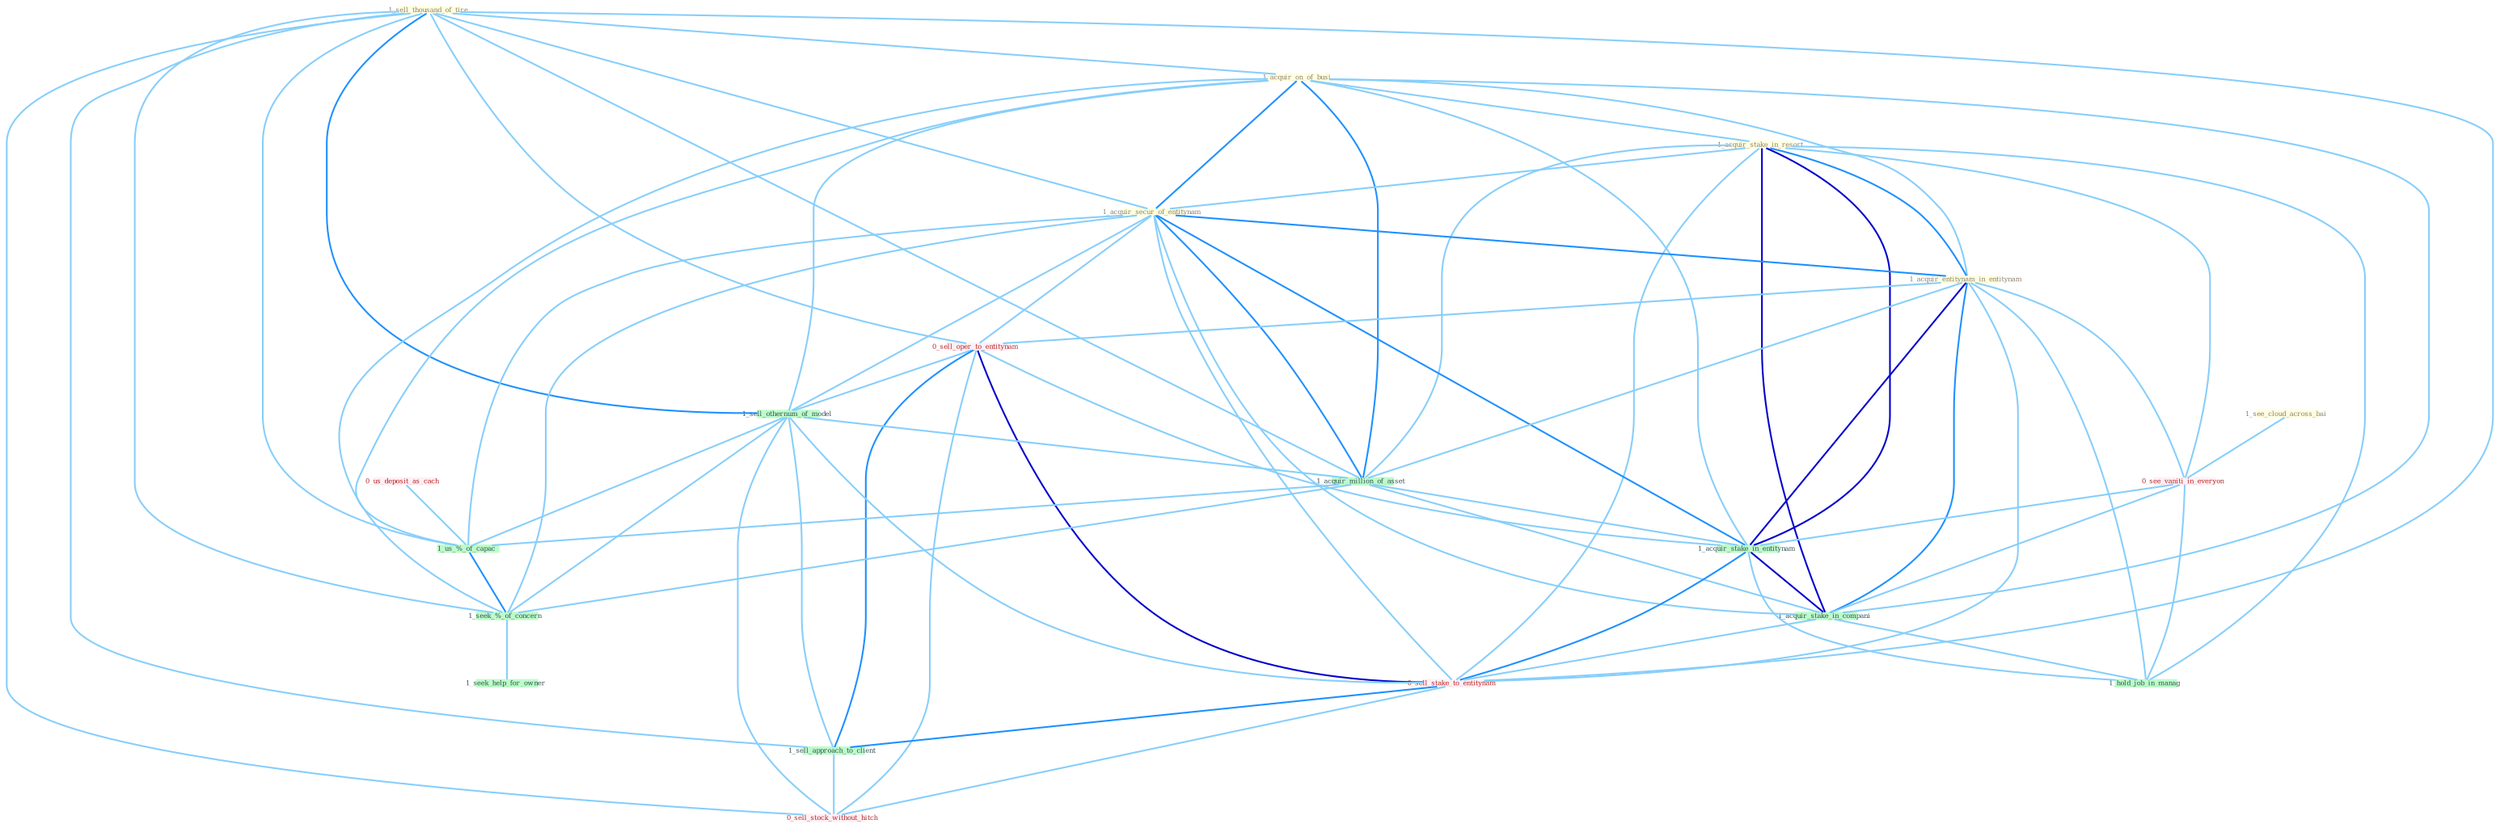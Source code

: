 Graph G{ 
    node
    [shape=polygon,style=filled,width=.5,height=.06,color="#BDFCC9",fixedsize=true,fontsize=4,
    fontcolor="#2f4f4f"];
    {node
    [color="#ffffe0", fontcolor="#8b7d6b"] "1_see_cloud_across_bai " "1_sell_thousand_of_tire " "1_acquir_on_of_busi " "1_acquir_stake_in_resort " "1_acquir_secur_of_entitynam " "1_acquir_entitynam_in_entitynam "}
{node [color="#fff0f5", fontcolor="#b22222"] "0_sell_oper_to_entitynam " "0_see_vaniti_in_everyon " "0_us_deposit_as_cach " "0_sell_stake_to_entitynam " "0_sell_stock_without_hitch "}
edge [color="#B0E2FF"];

	"1_see_cloud_across_bai " -- "0_see_vaniti_in_everyon " [w="1", color="#87cefa" ];
	"1_sell_thousand_of_tire " -- "1_acquir_on_of_busi " [w="1", color="#87cefa" ];
	"1_sell_thousand_of_tire " -- "1_acquir_secur_of_entitynam " [w="1", color="#87cefa" ];
	"1_sell_thousand_of_tire " -- "0_sell_oper_to_entitynam " [w="1", color="#87cefa" ];
	"1_sell_thousand_of_tire " -- "1_sell_othernum_of_model " [w="2", color="#1e90ff" , len=0.8];
	"1_sell_thousand_of_tire " -- "1_acquir_million_of_asset " [w="1", color="#87cefa" ];
	"1_sell_thousand_of_tire " -- "0_sell_stake_to_entitynam " [w="1", color="#87cefa" ];
	"1_sell_thousand_of_tire " -- "1_us_%_of_capac " [w="1", color="#87cefa" ];
	"1_sell_thousand_of_tire " -- "1_sell_approach_to_client " [w="1", color="#87cefa" ];
	"1_sell_thousand_of_tire " -- "0_sell_stock_without_hitch " [w="1", color="#87cefa" ];
	"1_sell_thousand_of_tire " -- "1_seek_%_of_concern " [w="1", color="#87cefa" ];
	"1_acquir_on_of_busi " -- "1_acquir_stake_in_resort " [w="1", color="#87cefa" ];
	"1_acquir_on_of_busi " -- "1_acquir_secur_of_entitynam " [w="2", color="#1e90ff" , len=0.8];
	"1_acquir_on_of_busi " -- "1_acquir_entitynam_in_entitynam " [w="1", color="#87cefa" ];
	"1_acquir_on_of_busi " -- "1_sell_othernum_of_model " [w="1", color="#87cefa" ];
	"1_acquir_on_of_busi " -- "1_acquir_million_of_asset " [w="2", color="#1e90ff" , len=0.8];
	"1_acquir_on_of_busi " -- "1_acquir_stake_in_entitynam " [w="1", color="#87cefa" ];
	"1_acquir_on_of_busi " -- "1_acquir_stake_in_compani " [w="1", color="#87cefa" ];
	"1_acquir_on_of_busi " -- "1_us_%_of_capac " [w="1", color="#87cefa" ];
	"1_acquir_on_of_busi " -- "1_seek_%_of_concern " [w="1", color="#87cefa" ];
	"1_acquir_stake_in_resort " -- "1_acquir_secur_of_entitynam " [w="1", color="#87cefa" ];
	"1_acquir_stake_in_resort " -- "1_acquir_entitynam_in_entitynam " [w="2", color="#1e90ff" , len=0.8];
	"1_acquir_stake_in_resort " -- "0_see_vaniti_in_everyon " [w="1", color="#87cefa" ];
	"1_acquir_stake_in_resort " -- "1_acquir_million_of_asset " [w="1", color="#87cefa" ];
	"1_acquir_stake_in_resort " -- "1_acquir_stake_in_entitynam " [w="3", color="#0000cd" , len=0.6];
	"1_acquir_stake_in_resort " -- "1_acquir_stake_in_compani " [w="3", color="#0000cd" , len=0.6];
	"1_acquir_stake_in_resort " -- "0_sell_stake_to_entitynam " [w="1", color="#87cefa" ];
	"1_acquir_stake_in_resort " -- "1_hold_job_in_manag " [w="1", color="#87cefa" ];
	"1_acquir_secur_of_entitynam " -- "1_acquir_entitynam_in_entitynam " [w="2", color="#1e90ff" , len=0.8];
	"1_acquir_secur_of_entitynam " -- "0_sell_oper_to_entitynam " [w="1", color="#87cefa" ];
	"1_acquir_secur_of_entitynam " -- "1_sell_othernum_of_model " [w="1", color="#87cefa" ];
	"1_acquir_secur_of_entitynam " -- "1_acquir_million_of_asset " [w="2", color="#1e90ff" , len=0.8];
	"1_acquir_secur_of_entitynam " -- "1_acquir_stake_in_entitynam " [w="2", color="#1e90ff" , len=0.8];
	"1_acquir_secur_of_entitynam " -- "1_acquir_stake_in_compani " [w="1", color="#87cefa" ];
	"1_acquir_secur_of_entitynam " -- "0_sell_stake_to_entitynam " [w="1", color="#87cefa" ];
	"1_acquir_secur_of_entitynam " -- "1_us_%_of_capac " [w="1", color="#87cefa" ];
	"1_acquir_secur_of_entitynam " -- "1_seek_%_of_concern " [w="1", color="#87cefa" ];
	"1_acquir_entitynam_in_entitynam " -- "0_sell_oper_to_entitynam " [w="1", color="#87cefa" ];
	"1_acquir_entitynam_in_entitynam " -- "0_see_vaniti_in_everyon " [w="1", color="#87cefa" ];
	"1_acquir_entitynam_in_entitynam " -- "1_acquir_million_of_asset " [w="1", color="#87cefa" ];
	"1_acquir_entitynam_in_entitynam " -- "1_acquir_stake_in_entitynam " [w="3", color="#0000cd" , len=0.6];
	"1_acquir_entitynam_in_entitynam " -- "1_acquir_stake_in_compani " [w="2", color="#1e90ff" , len=0.8];
	"1_acquir_entitynam_in_entitynam " -- "0_sell_stake_to_entitynam " [w="1", color="#87cefa" ];
	"1_acquir_entitynam_in_entitynam " -- "1_hold_job_in_manag " [w="1", color="#87cefa" ];
	"0_sell_oper_to_entitynam " -- "1_sell_othernum_of_model " [w="1", color="#87cefa" ];
	"0_sell_oper_to_entitynam " -- "1_acquir_stake_in_entitynam " [w="1", color="#87cefa" ];
	"0_sell_oper_to_entitynam " -- "0_sell_stake_to_entitynam " [w="3", color="#0000cd" , len=0.6];
	"0_sell_oper_to_entitynam " -- "1_sell_approach_to_client " [w="2", color="#1e90ff" , len=0.8];
	"0_sell_oper_to_entitynam " -- "0_sell_stock_without_hitch " [w="1", color="#87cefa" ];
	"1_sell_othernum_of_model " -- "1_acquir_million_of_asset " [w="1", color="#87cefa" ];
	"1_sell_othernum_of_model " -- "0_sell_stake_to_entitynam " [w="1", color="#87cefa" ];
	"1_sell_othernum_of_model " -- "1_us_%_of_capac " [w="1", color="#87cefa" ];
	"1_sell_othernum_of_model " -- "1_sell_approach_to_client " [w="1", color="#87cefa" ];
	"1_sell_othernum_of_model " -- "0_sell_stock_without_hitch " [w="1", color="#87cefa" ];
	"1_sell_othernum_of_model " -- "1_seek_%_of_concern " [w="1", color="#87cefa" ];
	"0_see_vaniti_in_everyon " -- "1_acquir_stake_in_entitynam " [w="1", color="#87cefa" ];
	"0_see_vaniti_in_everyon " -- "1_acquir_stake_in_compani " [w="1", color="#87cefa" ];
	"0_see_vaniti_in_everyon " -- "1_hold_job_in_manag " [w="1", color="#87cefa" ];
	"1_acquir_million_of_asset " -- "1_acquir_stake_in_entitynam " [w="1", color="#87cefa" ];
	"1_acquir_million_of_asset " -- "1_acquir_stake_in_compani " [w="1", color="#87cefa" ];
	"1_acquir_million_of_asset " -- "1_us_%_of_capac " [w="1", color="#87cefa" ];
	"1_acquir_million_of_asset " -- "1_seek_%_of_concern " [w="1", color="#87cefa" ];
	"0_us_deposit_as_cach " -- "1_us_%_of_capac " [w="1", color="#87cefa" ];
	"1_acquir_stake_in_entitynam " -- "1_acquir_stake_in_compani " [w="3", color="#0000cd" , len=0.6];
	"1_acquir_stake_in_entitynam " -- "0_sell_stake_to_entitynam " [w="2", color="#1e90ff" , len=0.8];
	"1_acquir_stake_in_entitynam " -- "1_hold_job_in_manag " [w="1", color="#87cefa" ];
	"1_acquir_stake_in_compani " -- "0_sell_stake_to_entitynam " [w="1", color="#87cefa" ];
	"1_acquir_stake_in_compani " -- "1_hold_job_in_manag " [w="1", color="#87cefa" ];
	"0_sell_stake_to_entitynam " -- "1_sell_approach_to_client " [w="2", color="#1e90ff" , len=0.8];
	"0_sell_stake_to_entitynam " -- "0_sell_stock_without_hitch " [w="1", color="#87cefa" ];
	"1_us_%_of_capac " -- "1_seek_%_of_concern " [w="2", color="#1e90ff" , len=0.8];
	"1_sell_approach_to_client " -- "0_sell_stock_without_hitch " [w="1", color="#87cefa" ];
	"1_seek_%_of_concern " -- "1_seek_help_for_owner " [w="1", color="#87cefa" ];
}